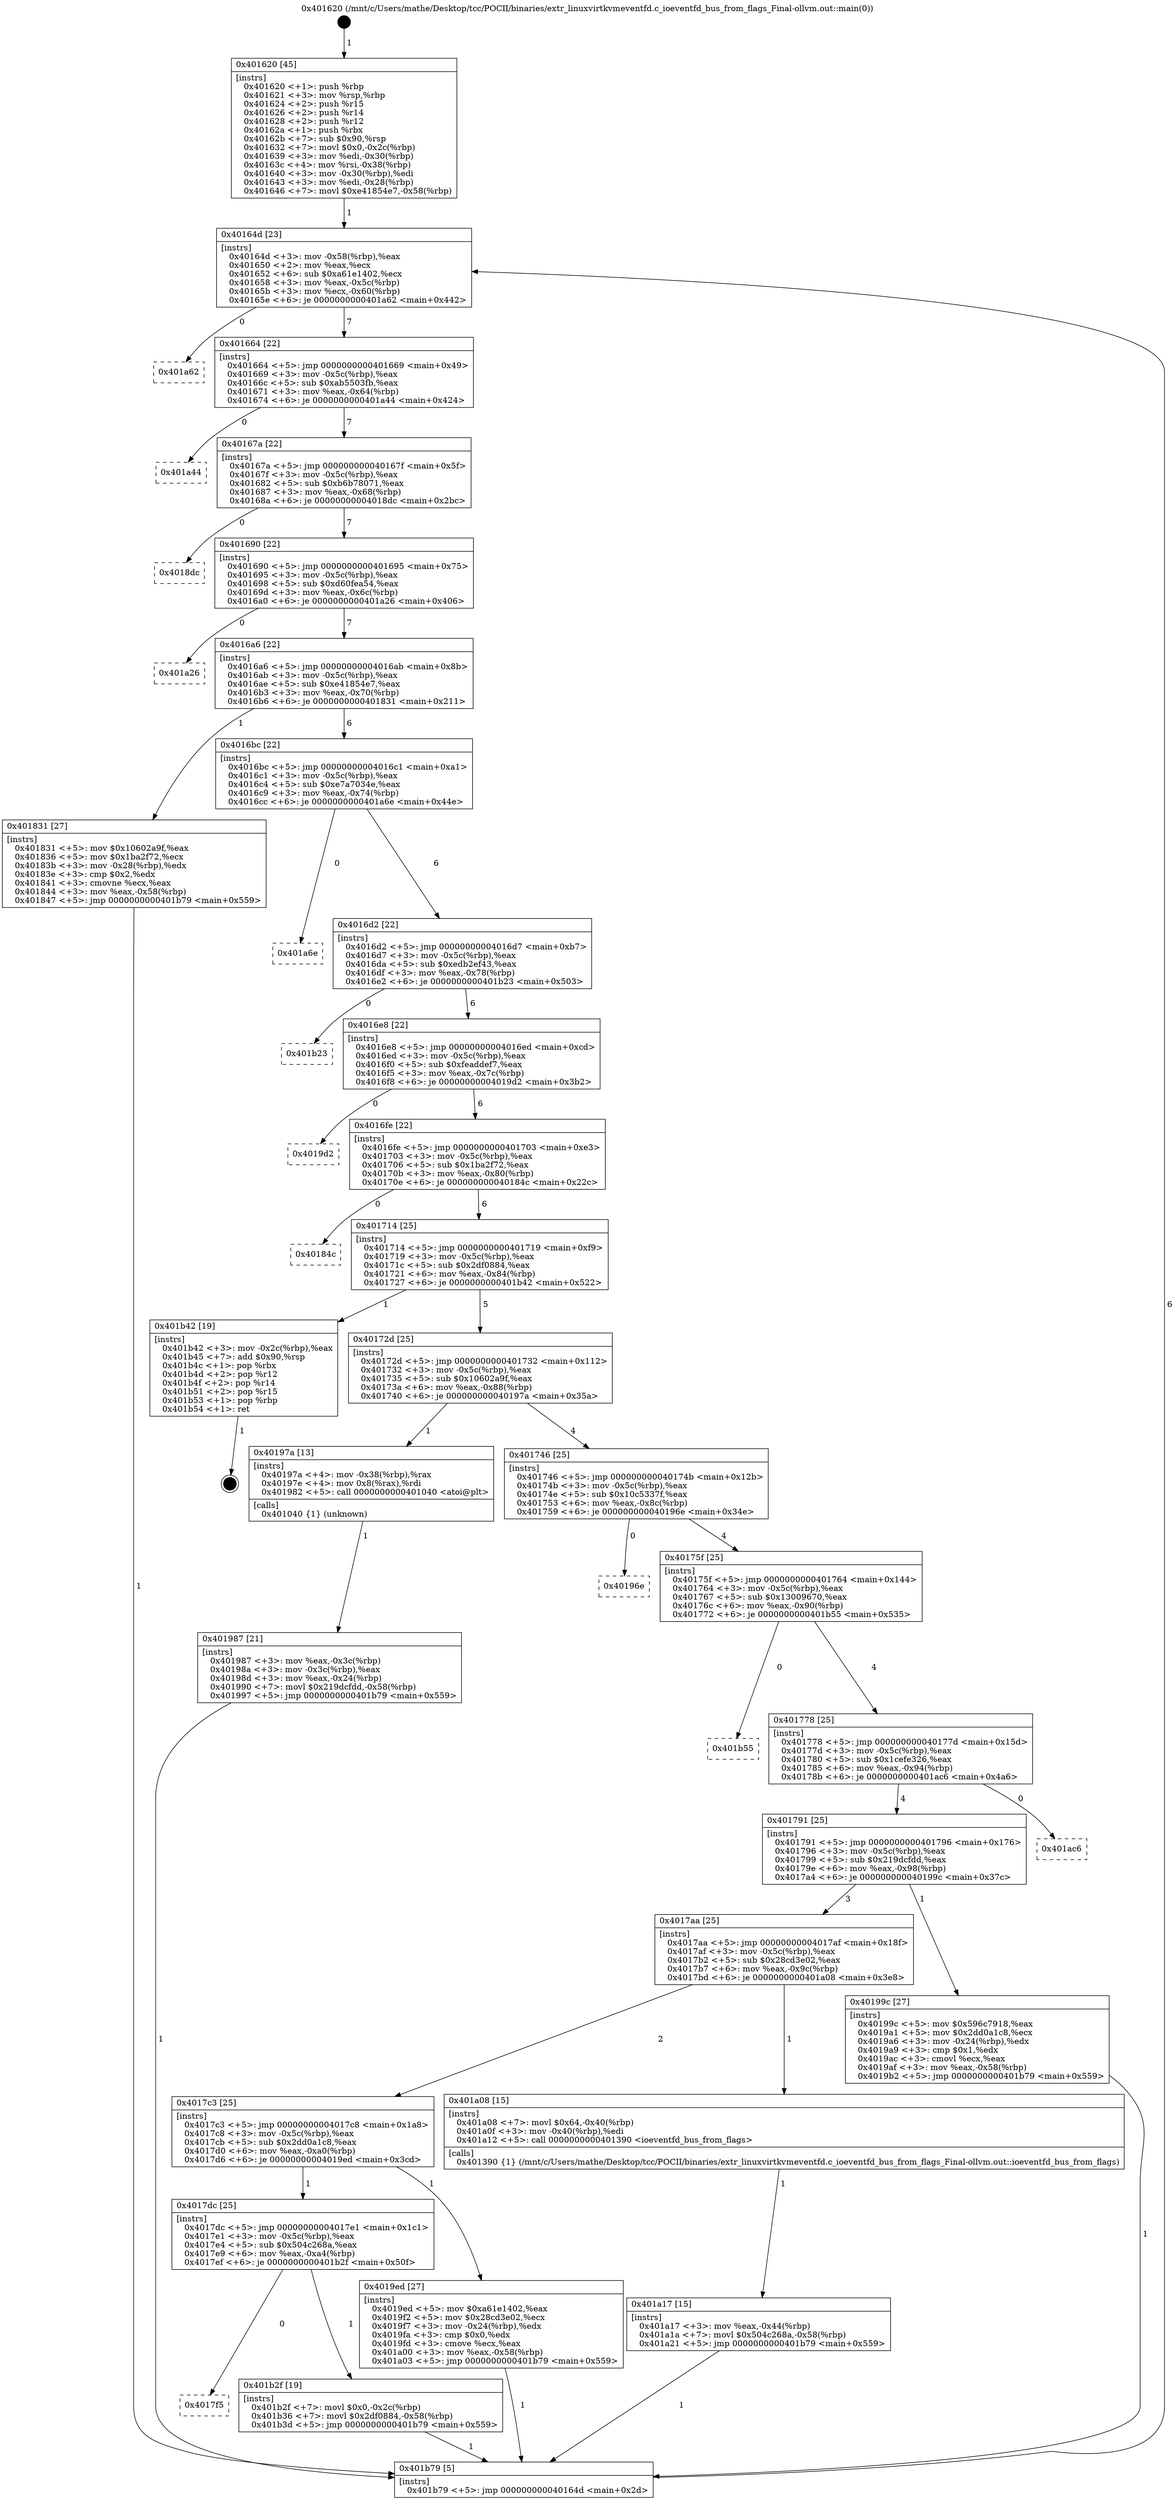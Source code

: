 digraph "0x401620" {
  label = "0x401620 (/mnt/c/Users/mathe/Desktop/tcc/POCII/binaries/extr_linuxvirtkvmeventfd.c_ioeventfd_bus_from_flags_Final-ollvm.out::main(0))"
  labelloc = "t"
  node[shape=record]

  Entry [label="",width=0.3,height=0.3,shape=circle,fillcolor=black,style=filled]
  "0x40164d" [label="{
     0x40164d [23]\l
     | [instrs]\l
     &nbsp;&nbsp;0x40164d \<+3\>: mov -0x58(%rbp),%eax\l
     &nbsp;&nbsp;0x401650 \<+2\>: mov %eax,%ecx\l
     &nbsp;&nbsp;0x401652 \<+6\>: sub $0xa61e1402,%ecx\l
     &nbsp;&nbsp;0x401658 \<+3\>: mov %eax,-0x5c(%rbp)\l
     &nbsp;&nbsp;0x40165b \<+3\>: mov %ecx,-0x60(%rbp)\l
     &nbsp;&nbsp;0x40165e \<+6\>: je 0000000000401a62 \<main+0x442\>\l
  }"]
  "0x401a62" [label="{
     0x401a62\l
  }", style=dashed]
  "0x401664" [label="{
     0x401664 [22]\l
     | [instrs]\l
     &nbsp;&nbsp;0x401664 \<+5\>: jmp 0000000000401669 \<main+0x49\>\l
     &nbsp;&nbsp;0x401669 \<+3\>: mov -0x5c(%rbp),%eax\l
     &nbsp;&nbsp;0x40166c \<+5\>: sub $0xab5503fb,%eax\l
     &nbsp;&nbsp;0x401671 \<+3\>: mov %eax,-0x64(%rbp)\l
     &nbsp;&nbsp;0x401674 \<+6\>: je 0000000000401a44 \<main+0x424\>\l
  }"]
  Exit [label="",width=0.3,height=0.3,shape=circle,fillcolor=black,style=filled,peripheries=2]
  "0x401a44" [label="{
     0x401a44\l
  }", style=dashed]
  "0x40167a" [label="{
     0x40167a [22]\l
     | [instrs]\l
     &nbsp;&nbsp;0x40167a \<+5\>: jmp 000000000040167f \<main+0x5f\>\l
     &nbsp;&nbsp;0x40167f \<+3\>: mov -0x5c(%rbp),%eax\l
     &nbsp;&nbsp;0x401682 \<+5\>: sub $0xb6b78071,%eax\l
     &nbsp;&nbsp;0x401687 \<+3\>: mov %eax,-0x68(%rbp)\l
     &nbsp;&nbsp;0x40168a \<+6\>: je 00000000004018dc \<main+0x2bc\>\l
  }"]
  "0x4017f5" [label="{
     0x4017f5\l
  }", style=dashed]
  "0x4018dc" [label="{
     0x4018dc\l
  }", style=dashed]
  "0x401690" [label="{
     0x401690 [22]\l
     | [instrs]\l
     &nbsp;&nbsp;0x401690 \<+5\>: jmp 0000000000401695 \<main+0x75\>\l
     &nbsp;&nbsp;0x401695 \<+3\>: mov -0x5c(%rbp),%eax\l
     &nbsp;&nbsp;0x401698 \<+5\>: sub $0xd60fea54,%eax\l
     &nbsp;&nbsp;0x40169d \<+3\>: mov %eax,-0x6c(%rbp)\l
     &nbsp;&nbsp;0x4016a0 \<+6\>: je 0000000000401a26 \<main+0x406\>\l
  }"]
  "0x401b2f" [label="{
     0x401b2f [19]\l
     | [instrs]\l
     &nbsp;&nbsp;0x401b2f \<+7\>: movl $0x0,-0x2c(%rbp)\l
     &nbsp;&nbsp;0x401b36 \<+7\>: movl $0x2df0884,-0x58(%rbp)\l
     &nbsp;&nbsp;0x401b3d \<+5\>: jmp 0000000000401b79 \<main+0x559\>\l
  }"]
  "0x401a26" [label="{
     0x401a26\l
  }", style=dashed]
  "0x4016a6" [label="{
     0x4016a6 [22]\l
     | [instrs]\l
     &nbsp;&nbsp;0x4016a6 \<+5\>: jmp 00000000004016ab \<main+0x8b\>\l
     &nbsp;&nbsp;0x4016ab \<+3\>: mov -0x5c(%rbp),%eax\l
     &nbsp;&nbsp;0x4016ae \<+5\>: sub $0xe41854e7,%eax\l
     &nbsp;&nbsp;0x4016b3 \<+3\>: mov %eax,-0x70(%rbp)\l
     &nbsp;&nbsp;0x4016b6 \<+6\>: je 0000000000401831 \<main+0x211\>\l
  }"]
  "0x401a17" [label="{
     0x401a17 [15]\l
     | [instrs]\l
     &nbsp;&nbsp;0x401a17 \<+3\>: mov %eax,-0x44(%rbp)\l
     &nbsp;&nbsp;0x401a1a \<+7\>: movl $0x504c268a,-0x58(%rbp)\l
     &nbsp;&nbsp;0x401a21 \<+5\>: jmp 0000000000401b79 \<main+0x559\>\l
  }"]
  "0x401831" [label="{
     0x401831 [27]\l
     | [instrs]\l
     &nbsp;&nbsp;0x401831 \<+5\>: mov $0x10602a9f,%eax\l
     &nbsp;&nbsp;0x401836 \<+5\>: mov $0x1ba2f72,%ecx\l
     &nbsp;&nbsp;0x40183b \<+3\>: mov -0x28(%rbp),%edx\l
     &nbsp;&nbsp;0x40183e \<+3\>: cmp $0x2,%edx\l
     &nbsp;&nbsp;0x401841 \<+3\>: cmovne %ecx,%eax\l
     &nbsp;&nbsp;0x401844 \<+3\>: mov %eax,-0x58(%rbp)\l
     &nbsp;&nbsp;0x401847 \<+5\>: jmp 0000000000401b79 \<main+0x559\>\l
  }"]
  "0x4016bc" [label="{
     0x4016bc [22]\l
     | [instrs]\l
     &nbsp;&nbsp;0x4016bc \<+5\>: jmp 00000000004016c1 \<main+0xa1\>\l
     &nbsp;&nbsp;0x4016c1 \<+3\>: mov -0x5c(%rbp),%eax\l
     &nbsp;&nbsp;0x4016c4 \<+5\>: sub $0xe7a7034e,%eax\l
     &nbsp;&nbsp;0x4016c9 \<+3\>: mov %eax,-0x74(%rbp)\l
     &nbsp;&nbsp;0x4016cc \<+6\>: je 0000000000401a6e \<main+0x44e\>\l
  }"]
  "0x401b79" [label="{
     0x401b79 [5]\l
     | [instrs]\l
     &nbsp;&nbsp;0x401b79 \<+5\>: jmp 000000000040164d \<main+0x2d\>\l
  }"]
  "0x401620" [label="{
     0x401620 [45]\l
     | [instrs]\l
     &nbsp;&nbsp;0x401620 \<+1\>: push %rbp\l
     &nbsp;&nbsp;0x401621 \<+3\>: mov %rsp,%rbp\l
     &nbsp;&nbsp;0x401624 \<+2\>: push %r15\l
     &nbsp;&nbsp;0x401626 \<+2\>: push %r14\l
     &nbsp;&nbsp;0x401628 \<+2\>: push %r12\l
     &nbsp;&nbsp;0x40162a \<+1\>: push %rbx\l
     &nbsp;&nbsp;0x40162b \<+7\>: sub $0x90,%rsp\l
     &nbsp;&nbsp;0x401632 \<+7\>: movl $0x0,-0x2c(%rbp)\l
     &nbsp;&nbsp;0x401639 \<+3\>: mov %edi,-0x30(%rbp)\l
     &nbsp;&nbsp;0x40163c \<+4\>: mov %rsi,-0x38(%rbp)\l
     &nbsp;&nbsp;0x401640 \<+3\>: mov -0x30(%rbp),%edi\l
     &nbsp;&nbsp;0x401643 \<+3\>: mov %edi,-0x28(%rbp)\l
     &nbsp;&nbsp;0x401646 \<+7\>: movl $0xe41854e7,-0x58(%rbp)\l
  }"]
  "0x4017dc" [label="{
     0x4017dc [25]\l
     | [instrs]\l
     &nbsp;&nbsp;0x4017dc \<+5\>: jmp 00000000004017e1 \<main+0x1c1\>\l
     &nbsp;&nbsp;0x4017e1 \<+3\>: mov -0x5c(%rbp),%eax\l
     &nbsp;&nbsp;0x4017e4 \<+5\>: sub $0x504c268a,%eax\l
     &nbsp;&nbsp;0x4017e9 \<+6\>: mov %eax,-0xa4(%rbp)\l
     &nbsp;&nbsp;0x4017ef \<+6\>: je 0000000000401b2f \<main+0x50f\>\l
  }"]
  "0x401a6e" [label="{
     0x401a6e\l
  }", style=dashed]
  "0x4016d2" [label="{
     0x4016d2 [22]\l
     | [instrs]\l
     &nbsp;&nbsp;0x4016d2 \<+5\>: jmp 00000000004016d7 \<main+0xb7\>\l
     &nbsp;&nbsp;0x4016d7 \<+3\>: mov -0x5c(%rbp),%eax\l
     &nbsp;&nbsp;0x4016da \<+5\>: sub $0xedb2ef43,%eax\l
     &nbsp;&nbsp;0x4016df \<+3\>: mov %eax,-0x78(%rbp)\l
     &nbsp;&nbsp;0x4016e2 \<+6\>: je 0000000000401b23 \<main+0x503\>\l
  }"]
  "0x4019ed" [label="{
     0x4019ed [27]\l
     | [instrs]\l
     &nbsp;&nbsp;0x4019ed \<+5\>: mov $0xa61e1402,%eax\l
     &nbsp;&nbsp;0x4019f2 \<+5\>: mov $0x28cd3e02,%ecx\l
     &nbsp;&nbsp;0x4019f7 \<+3\>: mov -0x24(%rbp),%edx\l
     &nbsp;&nbsp;0x4019fa \<+3\>: cmp $0x0,%edx\l
     &nbsp;&nbsp;0x4019fd \<+3\>: cmove %ecx,%eax\l
     &nbsp;&nbsp;0x401a00 \<+3\>: mov %eax,-0x58(%rbp)\l
     &nbsp;&nbsp;0x401a03 \<+5\>: jmp 0000000000401b79 \<main+0x559\>\l
  }"]
  "0x401b23" [label="{
     0x401b23\l
  }", style=dashed]
  "0x4016e8" [label="{
     0x4016e8 [22]\l
     | [instrs]\l
     &nbsp;&nbsp;0x4016e8 \<+5\>: jmp 00000000004016ed \<main+0xcd\>\l
     &nbsp;&nbsp;0x4016ed \<+3\>: mov -0x5c(%rbp),%eax\l
     &nbsp;&nbsp;0x4016f0 \<+5\>: sub $0xfeaddef7,%eax\l
     &nbsp;&nbsp;0x4016f5 \<+3\>: mov %eax,-0x7c(%rbp)\l
     &nbsp;&nbsp;0x4016f8 \<+6\>: je 00000000004019d2 \<main+0x3b2\>\l
  }"]
  "0x4017c3" [label="{
     0x4017c3 [25]\l
     | [instrs]\l
     &nbsp;&nbsp;0x4017c3 \<+5\>: jmp 00000000004017c8 \<main+0x1a8\>\l
     &nbsp;&nbsp;0x4017c8 \<+3\>: mov -0x5c(%rbp),%eax\l
     &nbsp;&nbsp;0x4017cb \<+5\>: sub $0x2dd0a1c8,%eax\l
     &nbsp;&nbsp;0x4017d0 \<+6\>: mov %eax,-0xa0(%rbp)\l
     &nbsp;&nbsp;0x4017d6 \<+6\>: je 00000000004019ed \<main+0x3cd\>\l
  }"]
  "0x4019d2" [label="{
     0x4019d2\l
  }", style=dashed]
  "0x4016fe" [label="{
     0x4016fe [22]\l
     | [instrs]\l
     &nbsp;&nbsp;0x4016fe \<+5\>: jmp 0000000000401703 \<main+0xe3\>\l
     &nbsp;&nbsp;0x401703 \<+3\>: mov -0x5c(%rbp),%eax\l
     &nbsp;&nbsp;0x401706 \<+5\>: sub $0x1ba2f72,%eax\l
     &nbsp;&nbsp;0x40170b \<+3\>: mov %eax,-0x80(%rbp)\l
     &nbsp;&nbsp;0x40170e \<+6\>: je 000000000040184c \<main+0x22c\>\l
  }"]
  "0x401a08" [label="{
     0x401a08 [15]\l
     | [instrs]\l
     &nbsp;&nbsp;0x401a08 \<+7\>: movl $0x64,-0x40(%rbp)\l
     &nbsp;&nbsp;0x401a0f \<+3\>: mov -0x40(%rbp),%edi\l
     &nbsp;&nbsp;0x401a12 \<+5\>: call 0000000000401390 \<ioeventfd_bus_from_flags\>\l
     | [calls]\l
     &nbsp;&nbsp;0x401390 \{1\} (/mnt/c/Users/mathe/Desktop/tcc/POCII/binaries/extr_linuxvirtkvmeventfd.c_ioeventfd_bus_from_flags_Final-ollvm.out::ioeventfd_bus_from_flags)\l
  }"]
  "0x40184c" [label="{
     0x40184c\l
  }", style=dashed]
  "0x401714" [label="{
     0x401714 [25]\l
     | [instrs]\l
     &nbsp;&nbsp;0x401714 \<+5\>: jmp 0000000000401719 \<main+0xf9\>\l
     &nbsp;&nbsp;0x401719 \<+3\>: mov -0x5c(%rbp),%eax\l
     &nbsp;&nbsp;0x40171c \<+5\>: sub $0x2df0884,%eax\l
     &nbsp;&nbsp;0x401721 \<+6\>: mov %eax,-0x84(%rbp)\l
     &nbsp;&nbsp;0x401727 \<+6\>: je 0000000000401b42 \<main+0x522\>\l
  }"]
  "0x4017aa" [label="{
     0x4017aa [25]\l
     | [instrs]\l
     &nbsp;&nbsp;0x4017aa \<+5\>: jmp 00000000004017af \<main+0x18f\>\l
     &nbsp;&nbsp;0x4017af \<+3\>: mov -0x5c(%rbp),%eax\l
     &nbsp;&nbsp;0x4017b2 \<+5\>: sub $0x28cd3e02,%eax\l
     &nbsp;&nbsp;0x4017b7 \<+6\>: mov %eax,-0x9c(%rbp)\l
     &nbsp;&nbsp;0x4017bd \<+6\>: je 0000000000401a08 \<main+0x3e8\>\l
  }"]
  "0x401b42" [label="{
     0x401b42 [19]\l
     | [instrs]\l
     &nbsp;&nbsp;0x401b42 \<+3\>: mov -0x2c(%rbp),%eax\l
     &nbsp;&nbsp;0x401b45 \<+7\>: add $0x90,%rsp\l
     &nbsp;&nbsp;0x401b4c \<+1\>: pop %rbx\l
     &nbsp;&nbsp;0x401b4d \<+2\>: pop %r12\l
     &nbsp;&nbsp;0x401b4f \<+2\>: pop %r14\l
     &nbsp;&nbsp;0x401b51 \<+2\>: pop %r15\l
     &nbsp;&nbsp;0x401b53 \<+1\>: pop %rbp\l
     &nbsp;&nbsp;0x401b54 \<+1\>: ret\l
  }"]
  "0x40172d" [label="{
     0x40172d [25]\l
     | [instrs]\l
     &nbsp;&nbsp;0x40172d \<+5\>: jmp 0000000000401732 \<main+0x112\>\l
     &nbsp;&nbsp;0x401732 \<+3\>: mov -0x5c(%rbp),%eax\l
     &nbsp;&nbsp;0x401735 \<+5\>: sub $0x10602a9f,%eax\l
     &nbsp;&nbsp;0x40173a \<+6\>: mov %eax,-0x88(%rbp)\l
     &nbsp;&nbsp;0x401740 \<+6\>: je 000000000040197a \<main+0x35a\>\l
  }"]
  "0x40199c" [label="{
     0x40199c [27]\l
     | [instrs]\l
     &nbsp;&nbsp;0x40199c \<+5\>: mov $0x596c7918,%eax\l
     &nbsp;&nbsp;0x4019a1 \<+5\>: mov $0x2dd0a1c8,%ecx\l
     &nbsp;&nbsp;0x4019a6 \<+3\>: mov -0x24(%rbp),%edx\l
     &nbsp;&nbsp;0x4019a9 \<+3\>: cmp $0x1,%edx\l
     &nbsp;&nbsp;0x4019ac \<+3\>: cmovl %ecx,%eax\l
     &nbsp;&nbsp;0x4019af \<+3\>: mov %eax,-0x58(%rbp)\l
     &nbsp;&nbsp;0x4019b2 \<+5\>: jmp 0000000000401b79 \<main+0x559\>\l
  }"]
  "0x40197a" [label="{
     0x40197a [13]\l
     | [instrs]\l
     &nbsp;&nbsp;0x40197a \<+4\>: mov -0x38(%rbp),%rax\l
     &nbsp;&nbsp;0x40197e \<+4\>: mov 0x8(%rax),%rdi\l
     &nbsp;&nbsp;0x401982 \<+5\>: call 0000000000401040 \<atoi@plt\>\l
     | [calls]\l
     &nbsp;&nbsp;0x401040 \{1\} (unknown)\l
  }"]
  "0x401746" [label="{
     0x401746 [25]\l
     | [instrs]\l
     &nbsp;&nbsp;0x401746 \<+5\>: jmp 000000000040174b \<main+0x12b\>\l
     &nbsp;&nbsp;0x40174b \<+3\>: mov -0x5c(%rbp),%eax\l
     &nbsp;&nbsp;0x40174e \<+5\>: sub $0x10c5337f,%eax\l
     &nbsp;&nbsp;0x401753 \<+6\>: mov %eax,-0x8c(%rbp)\l
     &nbsp;&nbsp;0x401759 \<+6\>: je 000000000040196e \<main+0x34e\>\l
  }"]
  "0x401987" [label="{
     0x401987 [21]\l
     | [instrs]\l
     &nbsp;&nbsp;0x401987 \<+3\>: mov %eax,-0x3c(%rbp)\l
     &nbsp;&nbsp;0x40198a \<+3\>: mov -0x3c(%rbp),%eax\l
     &nbsp;&nbsp;0x40198d \<+3\>: mov %eax,-0x24(%rbp)\l
     &nbsp;&nbsp;0x401990 \<+7\>: movl $0x219dcfdd,-0x58(%rbp)\l
     &nbsp;&nbsp;0x401997 \<+5\>: jmp 0000000000401b79 \<main+0x559\>\l
  }"]
  "0x401791" [label="{
     0x401791 [25]\l
     | [instrs]\l
     &nbsp;&nbsp;0x401791 \<+5\>: jmp 0000000000401796 \<main+0x176\>\l
     &nbsp;&nbsp;0x401796 \<+3\>: mov -0x5c(%rbp),%eax\l
     &nbsp;&nbsp;0x401799 \<+5\>: sub $0x219dcfdd,%eax\l
     &nbsp;&nbsp;0x40179e \<+6\>: mov %eax,-0x98(%rbp)\l
     &nbsp;&nbsp;0x4017a4 \<+6\>: je 000000000040199c \<main+0x37c\>\l
  }"]
  "0x40196e" [label="{
     0x40196e\l
  }", style=dashed]
  "0x40175f" [label="{
     0x40175f [25]\l
     | [instrs]\l
     &nbsp;&nbsp;0x40175f \<+5\>: jmp 0000000000401764 \<main+0x144\>\l
     &nbsp;&nbsp;0x401764 \<+3\>: mov -0x5c(%rbp),%eax\l
     &nbsp;&nbsp;0x401767 \<+5\>: sub $0x13009670,%eax\l
     &nbsp;&nbsp;0x40176c \<+6\>: mov %eax,-0x90(%rbp)\l
     &nbsp;&nbsp;0x401772 \<+6\>: je 0000000000401b55 \<main+0x535\>\l
  }"]
  "0x401ac6" [label="{
     0x401ac6\l
  }", style=dashed]
  "0x401b55" [label="{
     0x401b55\l
  }", style=dashed]
  "0x401778" [label="{
     0x401778 [25]\l
     | [instrs]\l
     &nbsp;&nbsp;0x401778 \<+5\>: jmp 000000000040177d \<main+0x15d\>\l
     &nbsp;&nbsp;0x40177d \<+3\>: mov -0x5c(%rbp),%eax\l
     &nbsp;&nbsp;0x401780 \<+5\>: sub $0x1cefe326,%eax\l
     &nbsp;&nbsp;0x401785 \<+6\>: mov %eax,-0x94(%rbp)\l
     &nbsp;&nbsp;0x40178b \<+6\>: je 0000000000401ac6 \<main+0x4a6\>\l
  }"]
  Entry -> "0x401620" [label=" 1"]
  "0x40164d" -> "0x401a62" [label=" 0"]
  "0x40164d" -> "0x401664" [label=" 7"]
  "0x401b42" -> Exit [label=" 1"]
  "0x401664" -> "0x401a44" [label=" 0"]
  "0x401664" -> "0x40167a" [label=" 7"]
  "0x401b2f" -> "0x401b79" [label=" 1"]
  "0x40167a" -> "0x4018dc" [label=" 0"]
  "0x40167a" -> "0x401690" [label=" 7"]
  "0x4017dc" -> "0x4017f5" [label=" 0"]
  "0x401690" -> "0x401a26" [label=" 0"]
  "0x401690" -> "0x4016a6" [label=" 7"]
  "0x4017dc" -> "0x401b2f" [label=" 1"]
  "0x4016a6" -> "0x401831" [label=" 1"]
  "0x4016a6" -> "0x4016bc" [label=" 6"]
  "0x401831" -> "0x401b79" [label=" 1"]
  "0x401620" -> "0x40164d" [label=" 1"]
  "0x401b79" -> "0x40164d" [label=" 6"]
  "0x401a17" -> "0x401b79" [label=" 1"]
  "0x4016bc" -> "0x401a6e" [label=" 0"]
  "0x4016bc" -> "0x4016d2" [label=" 6"]
  "0x401a08" -> "0x401a17" [label=" 1"]
  "0x4016d2" -> "0x401b23" [label=" 0"]
  "0x4016d2" -> "0x4016e8" [label=" 6"]
  "0x4019ed" -> "0x401b79" [label=" 1"]
  "0x4016e8" -> "0x4019d2" [label=" 0"]
  "0x4016e8" -> "0x4016fe" [label=" 6"]
  "0x4017c3" -> "0x4019ed" [label=" 1"]
  "0x4016fe" -> "0x40184c" [label=" 0"]
  "0x4016fe" -> "0x401714" [label=" 6"]
  "0x4017c3" -> "0x4017dc" [label=" 1"]
  "0x401714" -> "0x401b42" [label=" 1"]
  "0x401714" -> "0x40172d" [label=" 5"]
  "0x4017aa" -> "0x401a08" [label=" 1"]
  "0x40172d" -> "0x40197a" [label=" 1"]
  "0x40172d" -> "0x401746" [label=" 4"]
  "0x40197a" -> "0x401987" [label=" 1"]
  "0x401987" -> "0x401b79" [label=" 1"]
  "0x4017aa" -> "0x4017c3" [label=" 2"]
  "0x401746" -> "0x40196e" [label=" 0"]
  "0x401746" -> "0x40175f" [label=" 4"]
  "0x401791" -> "0x4017aa" [label=" 3"]
  "0x40175f" -> "0x401b55" [label=" 0"]
  "0x40175f" -> "0x401778" [label=" 4"]
  "0x401791" -> "0x40199c" [label=" 1"]
  "0x401778" -> "0x401ac6" [label=" 0"]
  "0x401778" -> "0x401791" [label=" 4"]
  "0x40199c" -> "0x401b79" [label=" 1"]
}
